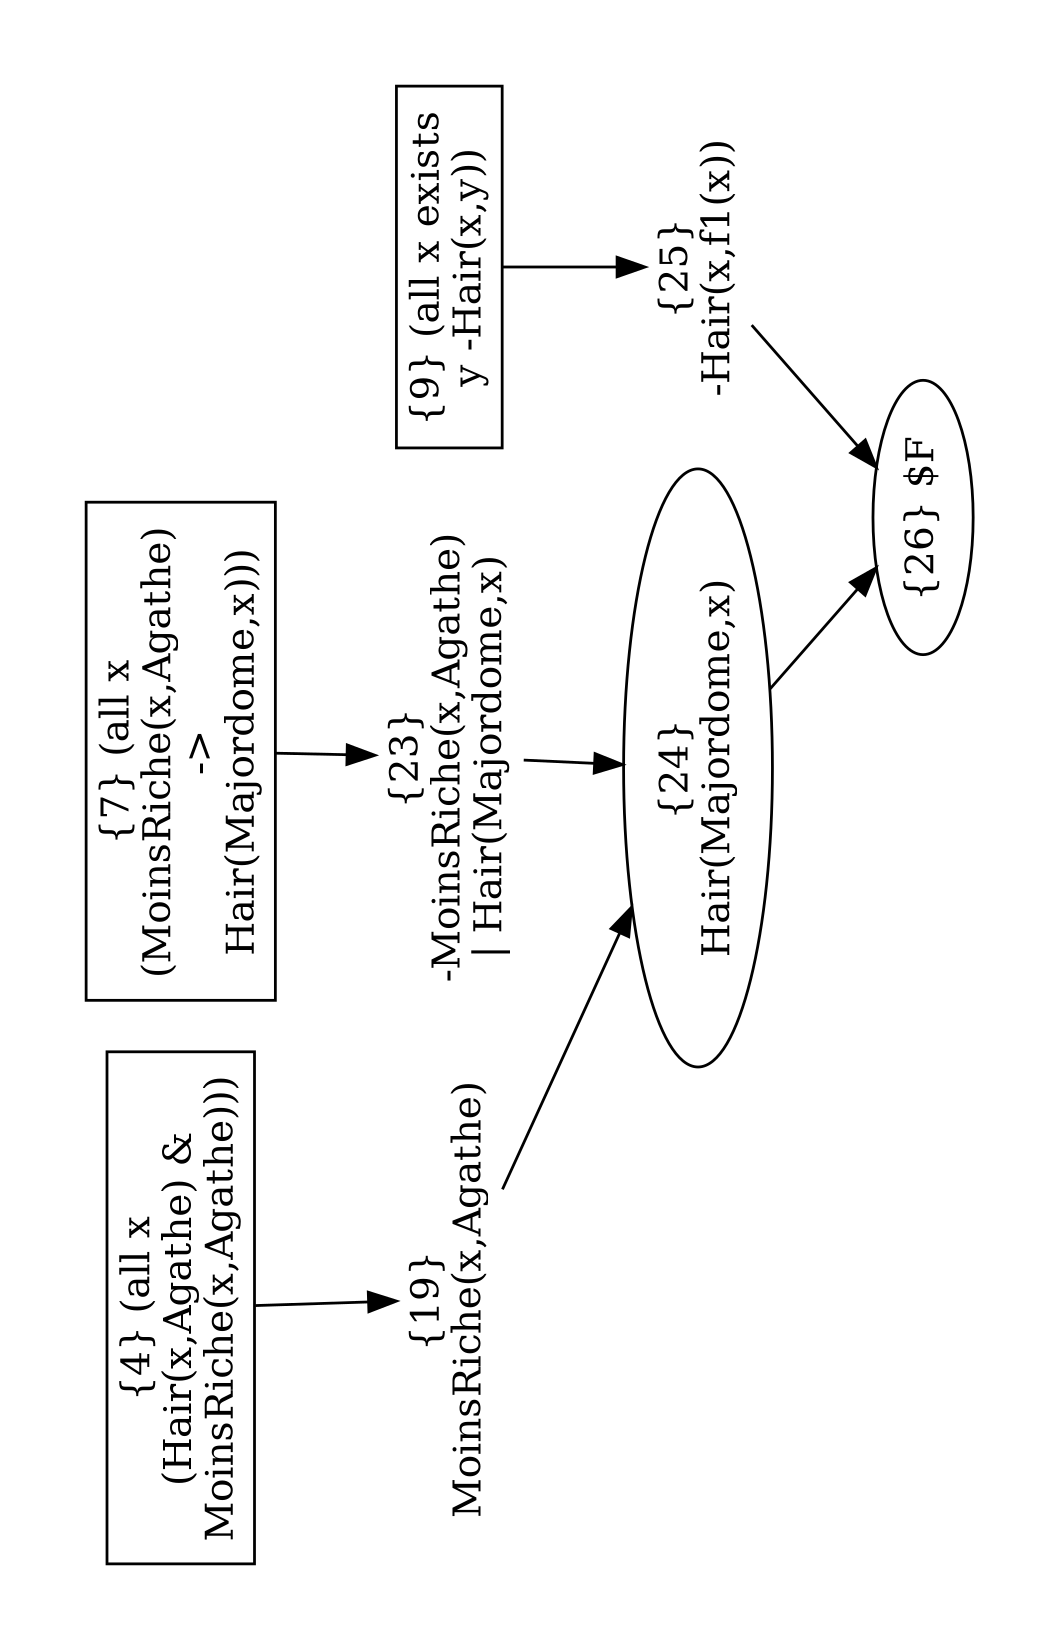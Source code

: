 strict digraph "agathe" {
 rotate=90;
 size="10,7.5!";
 margin="0.5,0.5";
 4 [label="{4} (all x\n(Hair(x,Agathe) &\nMoinsRiche(x,Agathe)))",shape="box"];
 7 [label="{7} (all x\n(MoinsRiche(x,Agathe)\n->\nHair(Majordome,x)))",shape="box"];
 9 [label="{9} (all x exists\ny -Hair(x,y))",shape="box"];
 19 [label="{19}\nMoinsRiche(x,Agathe)",shape="plaintext"];
 4 -> 19;
 23 [label="{23}\n-MoinsRiche(x,Agathe)\n| Hair(Majordome,x)",shape="plaintext"];
 7 -> 23;
 24 [label="{24}\nHair(Majordome,x)",shape="ellipse"];
 23 -> 24;
 19 -> 24;
 25 [label="{25}\n-Hair(x,f1(x))",shape="plaintext"];
 9 -> 25;
 26 [label="{26} $F",shape="ellipse"];
 25 -> 26;
 24 -> 26;
 root=26; // last step is plausible root
}
